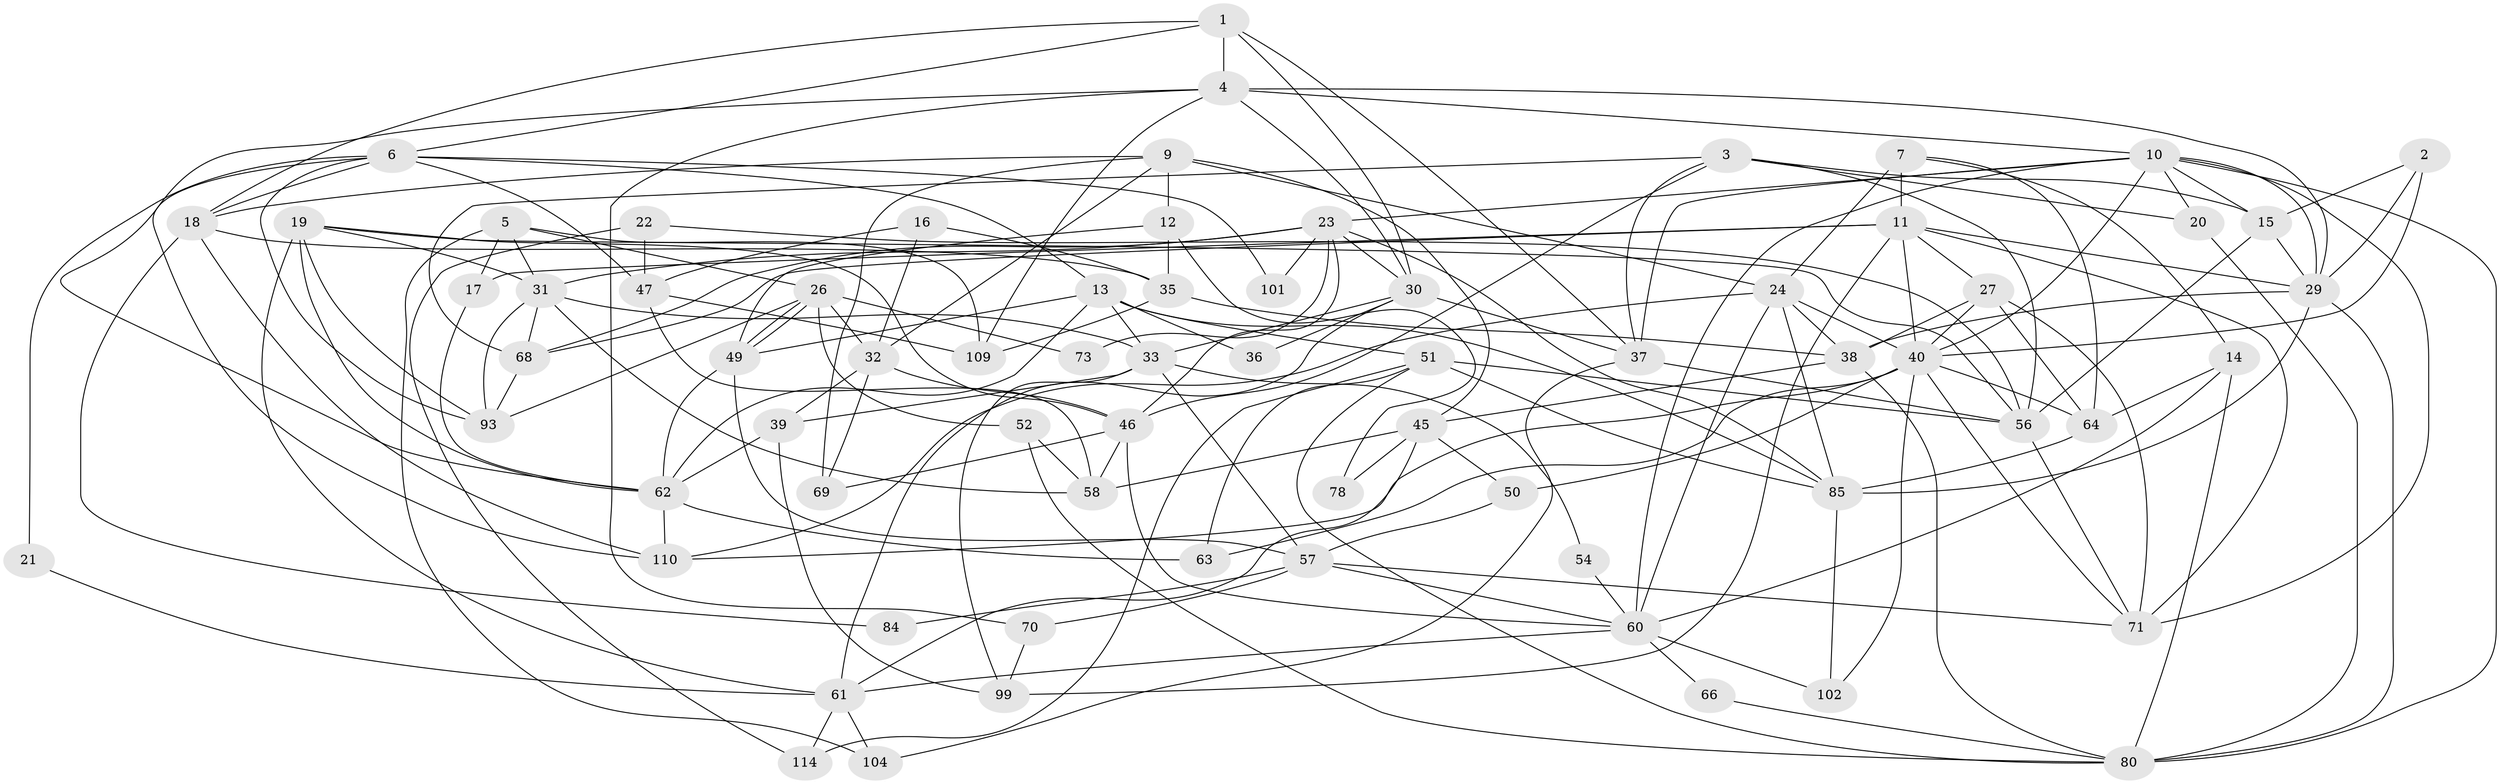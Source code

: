 // original degree distribution, {4: 0.25217391304347825, 3: 0.3130434782608696, 6: 0.09565217391304348, 5: 0.17391304347826086, 2: 0.11304347826086956, 8: 0.017391304347826087, 7: 0.034782608695652174}
// Generated by graph-tools (version 1.1) at 2025/11/02/27/25 16:11:19]
// undirected, 70 vertices, 181 edges
graph export_dot {
graph [start="1"]
  node [color=gray90,style=filled];
  1 [super="+28"];
  2 [super="+48"];
  3 [super="+89"];
  4 [super="+34"];
  5 [super="+83"];
  6 [super="+8"];
  7 [super="+59"];
  9 [super="+65"];
  10 [super="+75"];
  11 [super="+25"];
  12;
  13 [super="+42"];
  14 [super="+67"];
  15 [super="+95"];
  16;
  17 [super="+88"];
  18 [super="+43"];
  19;
  20;
  21;
  22;
  23 [super="+53"];
  24 [super="+105"];
  26 [super="+77"];
  27 [super="+44"];
  29 [super="+87"];
  30 [super="+79"];
  31 [super="+72"];
  32 [super="+107"];
  33 [super="+81"];
  35 [super="+86"];
  36;
  37 [super="+74"];
  38 [super="+41"];
  39 [super="+98"];
  40 [super="+55"];
  45 [super="+111"];
  46 [super="+103"];
  47;
  49 [super="+82"];
  50;
  51 [super="+106"];
  52;
  54;
  56 [super="+96"];
  57 [super="+76"];
  58 [super="+94"];
  60 [super="+113"];
  61 [super="+115"];
  62 [super="+97"];
  63 [super="+108"];
  64 [super="+92"];
  66;
  68 [super="+112"];
  69;
  70;
  71 [super="+91"];
  73;
  78;
  80 [super="+100"];
  84;
  85 [super="+90"];
  93;
  99;
  101;
  102;
  104;
  109;
  110;
  114;
  1 -- 30;
  1 -- 37;
  1 -- 18;
  1 -- 6;
  1 -- 4;
  2 -- 15;
  2 -- 40;
  2 -- 29;
  3 -- 20;
  3 -- 56;
  3 -- 37;
  3 -- 46;
  3 -- 15;
  3 -- 68;
  4 -- 30;
  4 -- 62;
  4 -- 70;
  4 -- 10;
  4 -- 109;
  4 -- 29;
  5 -- 104;
  5 -- 31;
  5 -- 26;
  5 -- 17;
  5 -- 109;
  6 -- 101;
  6 -- 93;
  6 -- 21;
  6 -- 13;
  6 -- 110;
  6 -- 47;
  6 -- 18;
  7 -- 64;
  7 -- 24 [weight=2];
  7 -- 11;
  7 -- 14;
  9 -- 45;
  9 -- 18;
  9 -- 69;
  9 -- 32;
  9 -- 12;
  9 -- 24 [weight=2];
  10 -- 40;
  10 -- 20;
  10 -- 80;
  10 -- 37;
  10 -- 23;
  10 -- 60;
  10 -- 15;
  10 -- 71;
  10 -- 29;
  11 -- 99;
  11 -- 17;
  11 -- 27;
  11 -- 29;
  11 -- 71;
  11 -- 40;
  11 -- 68;
  12 -- 35;
  12 -- 78;
  12 -- 49;
  13 -- 62;
  13 -- 33;
  13 -- 36;
  13 -- 51;
  13 -- 85;
  13 -- 49;
  14 -- 64;
  14 -- 80;
  14 -- 60;
  15 -- 56;
  15 -- 29;
  16 -- 47;
  16 -- 32;
  16 -- 35;
  17 -- 62;
  18 -- 84;
  18 -- 35;
  18 -- 110;
  19 -- 93;
  19 -- 56;
  19 -- 61;
  19 -- 62;
  19 -- 31;
  19 -- 46;
  20 -- 80;
  21 -- 61;
  22 -- 47;
  22 -- 56;
  22 -- 114;
  23 -- 46;
  23 -- 68;
  23 -- 101;
  23 -- 85;
  23 -- 73;
  23 -- 31;
  23 -- 30;
  24 -- 110;
  24 -- 40;
  24 -- 38;
  24 -- 85;
  24 -- 60;
  26 -- 93;
  26 -- 49;
  26 -- 49;
  26 -- 32;
  26 -- 52;
  26 -- 73;
  27 -- 38;
  27 -- 40;
  27 -- 71;
  27 -- 64;
  29 -- 85;
  29 -- 38;
  29 -- 80;
  30 -- 36;
  30 -- 33;
  30 -- 61;
  30 -- 37;
  31 -- 68;
  31 -- 33;
  31 -- 93;
  31 -- 58;
  32 -- 39;
  32 -- 69;
  32 -- 46;
  33 -- 99;
  33 -- 54;
  33 -- 39;
  33 -- 57;
  35 -- 109;
  35 -- 38;
  37 -- 104;
  37 -- 56;
  38 -- 45;
  38 -- 80;
  39 -- 99;
  39 -- 62;
  40 -- 50;
  40 -- 102;
  40 -- 110;
  40 -- 63;
  40 -- 71;
  40 -- 64;
  45 -- 61;
  45 -- 50;
  45 -- 58;
  45 -- 78;
  46 -- 69;
  46 -- 58;
  46 -- 60;
  47 -- 109;
  47 -- 58 [weight=2];
  49 -- 57;
  49 -- 62;
  50 -- 57;
  51 -- 80;
  51 -- 114;
  51 -- 85;
  51 -- 56;
  51 -- 63;
  52 -- 58;
  52 -- 80;
  54 -- 60;
  56 -- 71;
  57 -- 60;
  57 -- 71;
  57 -- 84;
  57 -- 70;
  60 -- 102;
  60 -- 66;
  60 -- 61;
  61 -- 114;
  61 -- 104;
  62 -- 110;
  62 -- 63;
  64 -- 85;
  66 -- 80;
  68 -- 93;
  70 -- 99;
  85 -- 102;
}
